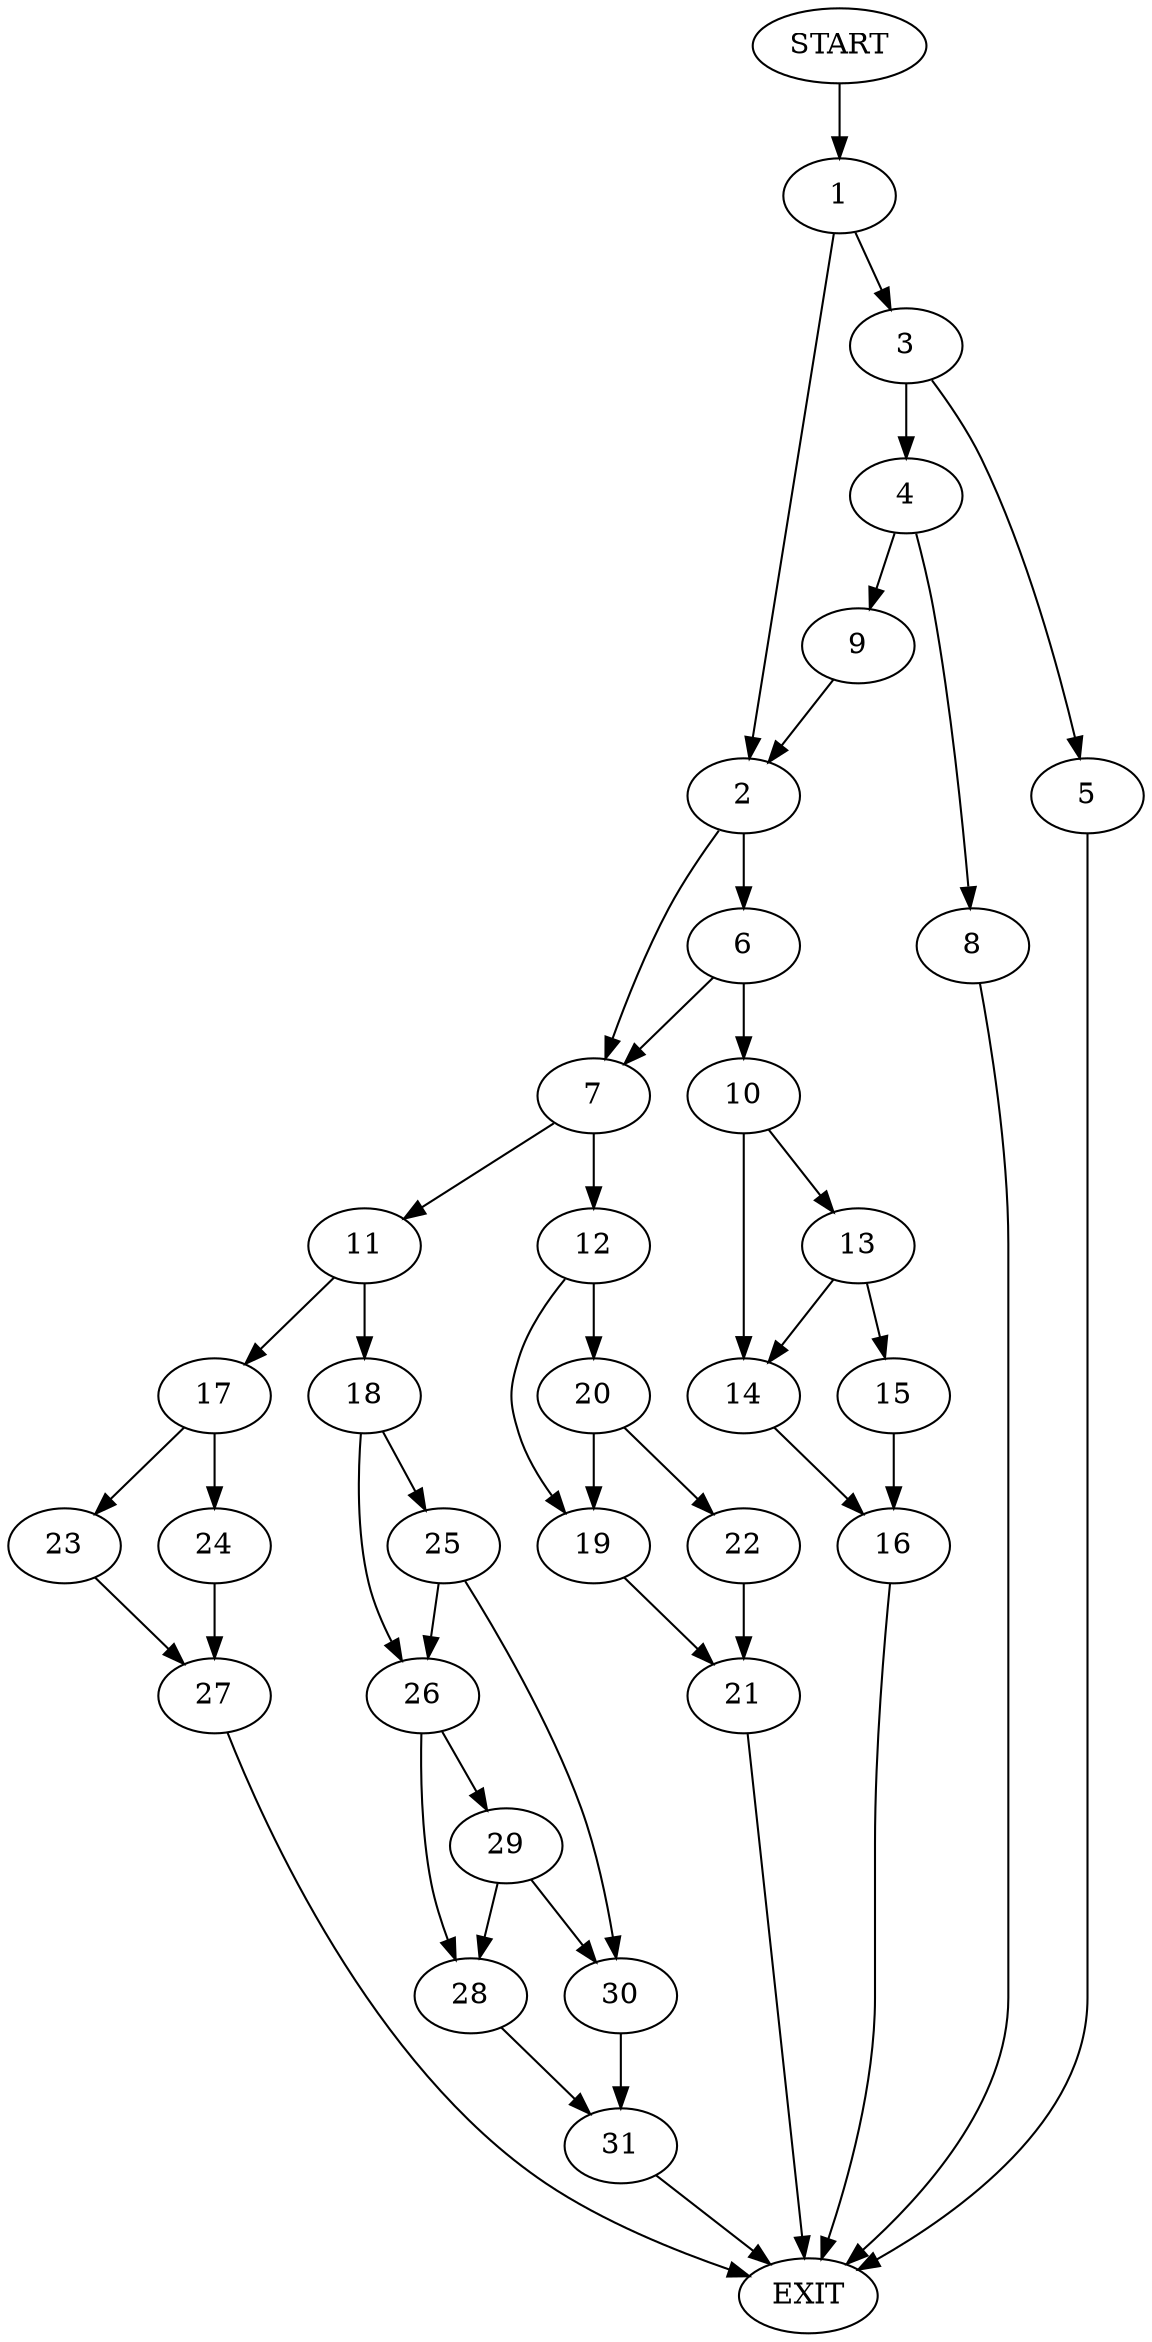 digraph {
0 [label="START"]
32 [label="EXIT"]
0 -> 1
1 -> 2
1 -> 3
3 -> 4
3 -> 5
2 -> 6
2 -> 7
4 -> 8
4 -> 9
5 -> 32
8 -> 32
9 -> 2
6 -> 10
6 -> 7
7 -> 11
7 -> 12
10 -> 13
10 -> 14
13 -> 14
13 -> 15
14 -> 16
15 -> 16
16 -> 32
11 -> 17
11 -> 18
12 -> 19
12 -> 20
19 -> 21
20 -> 19
20 -> 22
22 -> 21
21 -> 32
17 -> 23
17 -> 24
18 -> 25
18 -> 26
24 -> 27
23 -> 27
27 -> 32
26 -> 28
26 -> 29
25 -> 30
25 -> 26
30 -> 31
28 -> 31
29 -> 30
29 -> 28
31 -> 32
}
